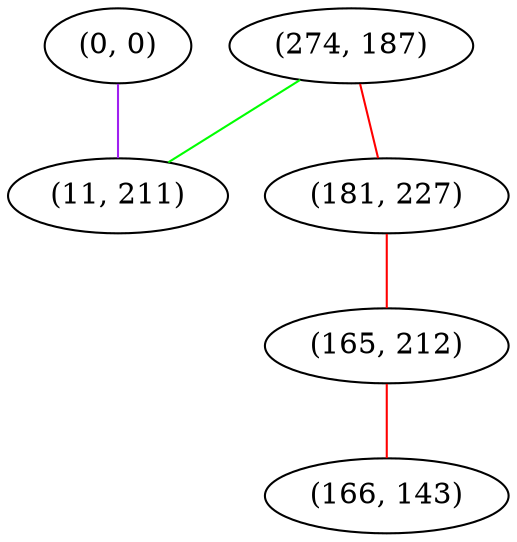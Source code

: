 graph "" {
"(0, 0)";
"(274, 187)";
"(181, 227)";
"(165, 212)";
"(166, 143)";
"(11, 211)";
"(0, 0)" -- "(11, 211)"  [color=purple, key=0, weight=4];
"(274, 187)" -- "(11, 211)"  [color=green, key=0, weight=2];
"(274, 187)" -- "(181, 227)"  [color=red, key=0, weight=1];
"(181, 227)" -- "(165, 212)"  [color=red, key=0, weight=1];
"(165, 212)" -- "(166, 143)"  [color=red, key=0, weight=1];
}
